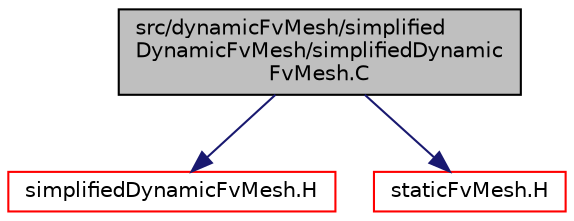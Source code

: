 digraph "src/dynamicFvMesh/simplifiedDynamicFvMesh/simplifiedDynamicFvMesh.C"
{
  bgcolor="transparent";
  edge [fontname="Helvetica",fontsize="10",labelfontname="Helvetica",labelfontsize="10"];
  node [fontname="Helvetica",fontsize="10",shape=record];
  Node1 [label="src/dynamicFvMesh/simplified\lDynamicFvMesh/simplifiedDynamic\lFvMesh.C",height=0.2,width=0.4,color="black", fillcolor="grey75", style="filled" fontcolor="black"];
  Node1 -> Node2 [color="midnightblue",fontsize="10",style="solid",fontname="Helvetica"];
  Node2 [label="simplifiedDynamicFvMesh.H",height=0.2,width=0.4,color="red",URL="$simplifiedDynamicFvMesh_8H.html"];
  Node1 -> Node3 [color="midnightblue",fontsize="10",style="solid",fontname="Helvetica"];
  Node3 [label="staticFvMesh.H",height=0.2,width=0.4,color="red",URL="$staticFvMesh_8H.html"];
}
